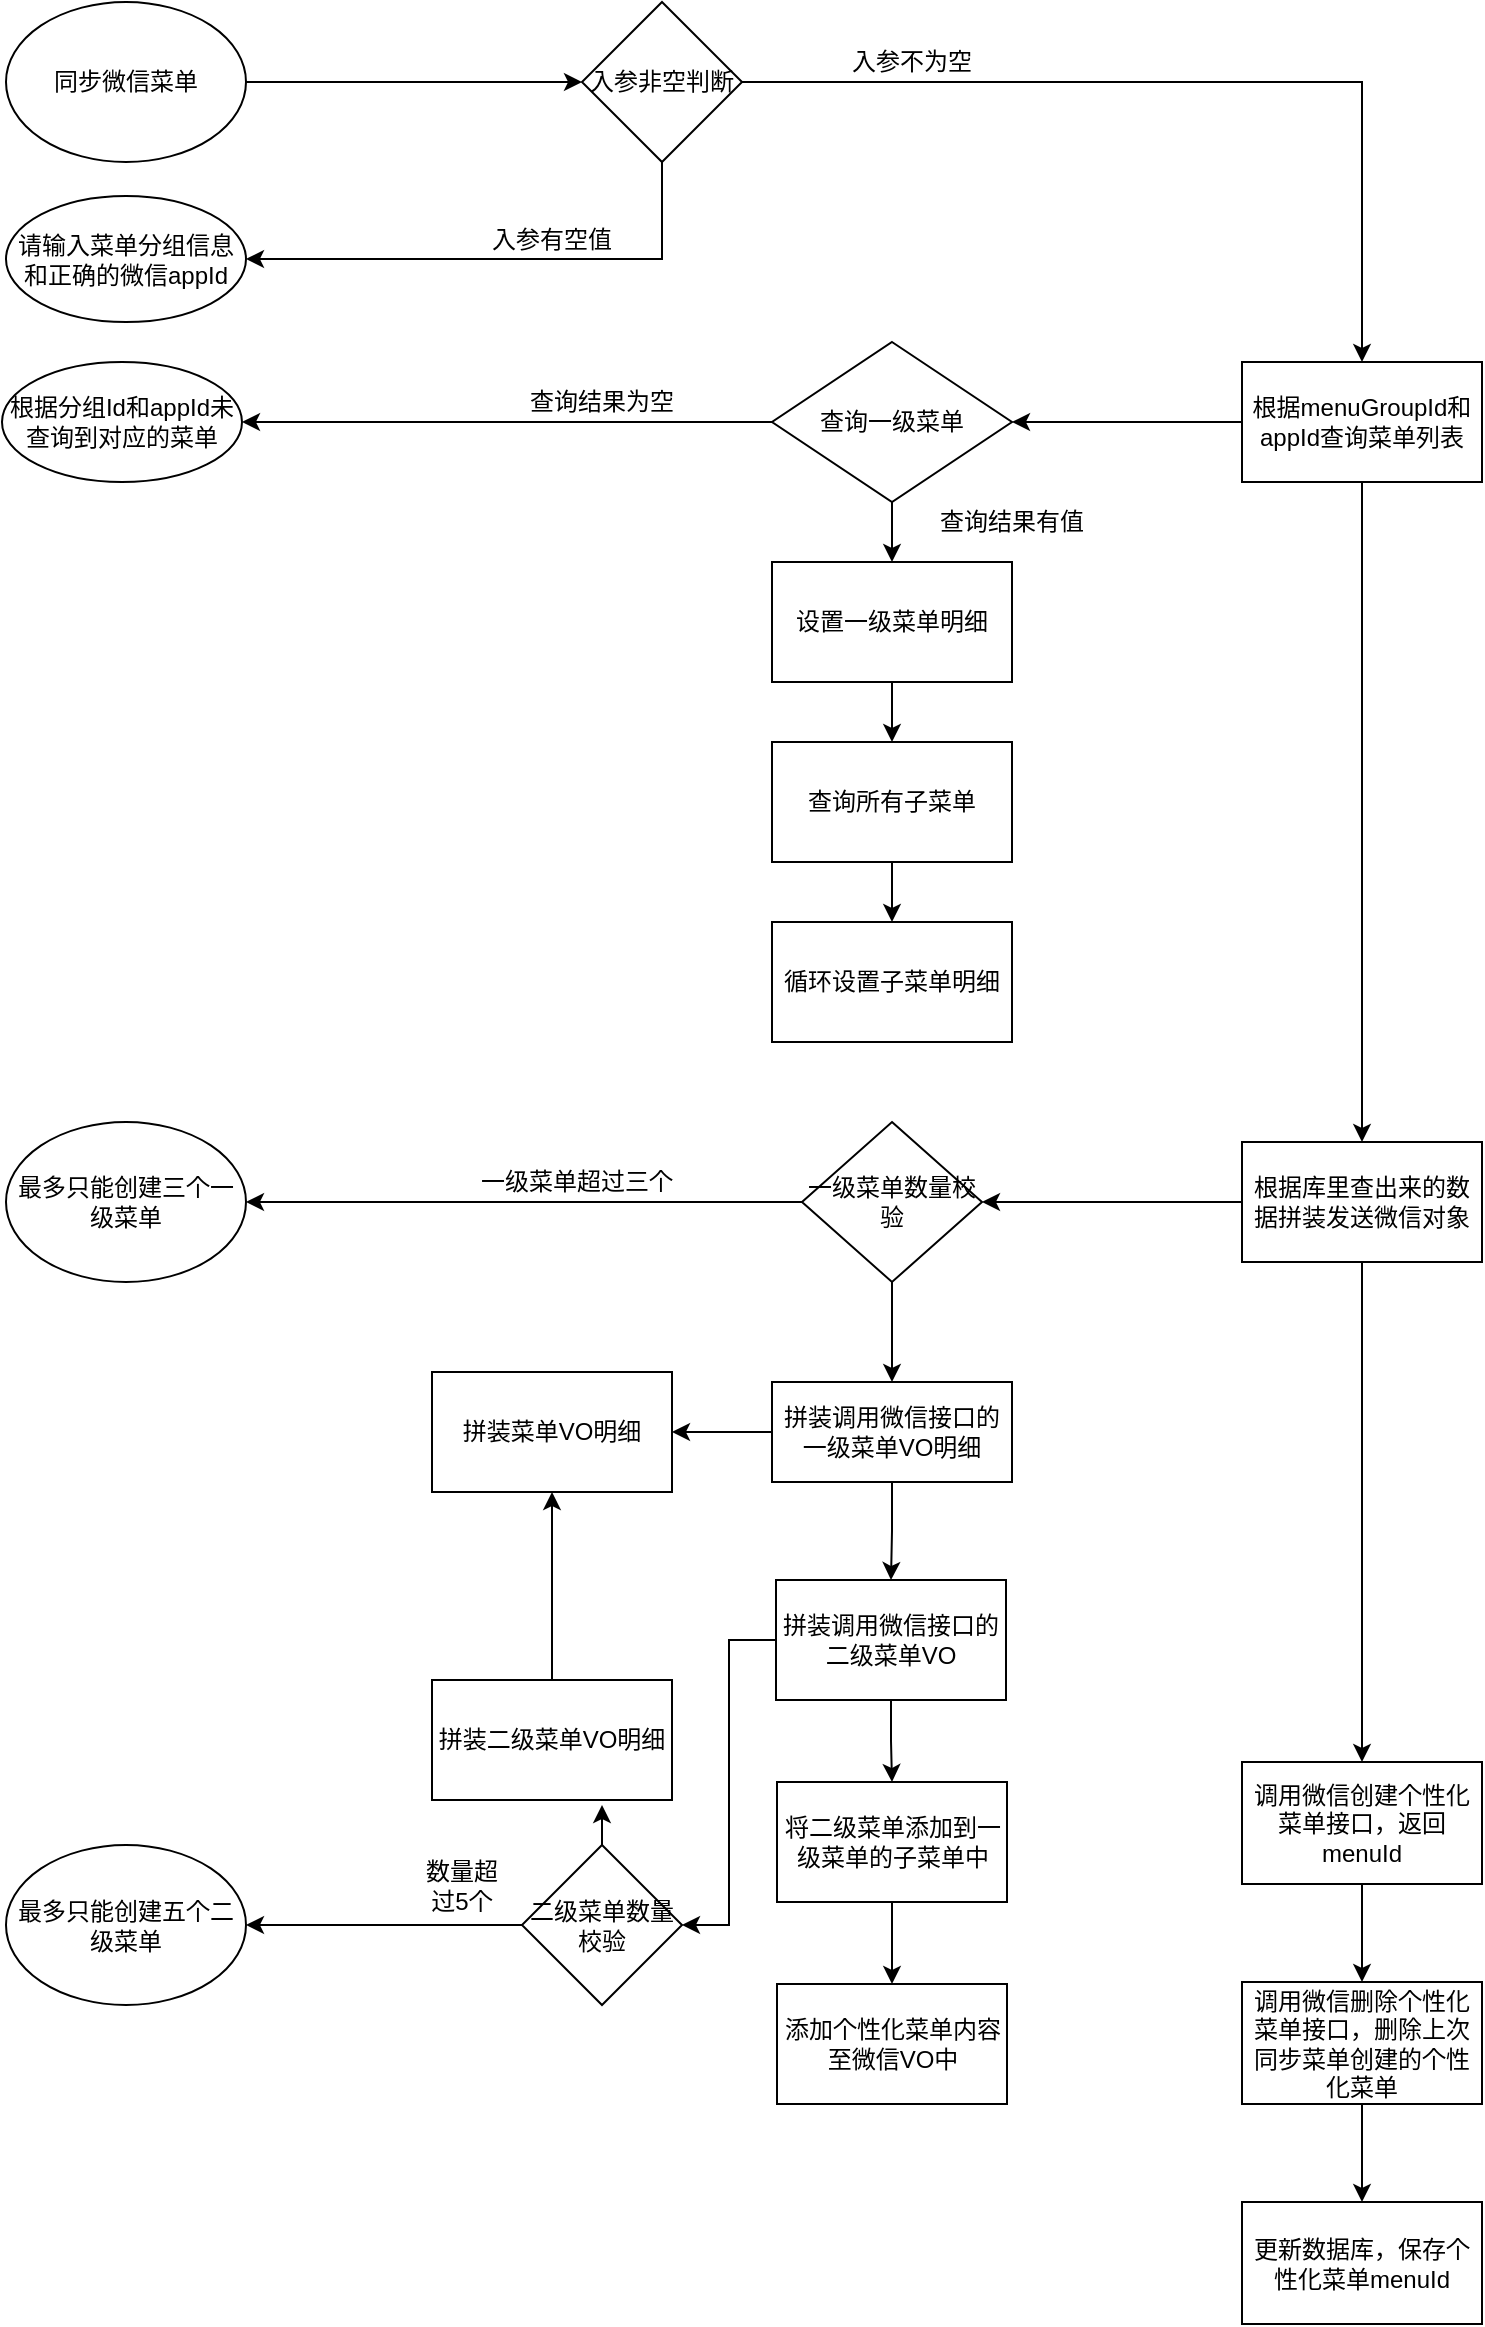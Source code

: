 <mxfile version="12.1.5" type="github" pages="1">
  <diagram id="2wywwgnPdGmNAfwlJ5xG" name="第 1 页">
    <mxGraphModel dx="854" dy="480" grid="1" gridSize="10" guides="1" tooltips="1" connect="1" arrows="1" fold="1" page="1" pageScale="1" pageWidth="827" pageHeight="1169" math="0" shadow="0">
      <root>
        <mxCell id="0"/>
        <mxCell id="1" parent="0"/>
        <mxCell id="wN9nyht_0yyj5oyMkxLu-4" style="edgeStyle=orthogonalEdgeStyle;rounded=0;orthogonalLoop=1;jettySize=auto;html=1;" edge="1" parent="1" source="wN9nyht_0yyj5oyMkxLu-1">
          <mxGeometry relative="1" as="geometry">
            <mxPoint x="300" y="90" as="targetPoint"/>
          </mxGeometry>
        </mxCell>
        <mxCell id="wN9nyht_0yyj5oyMkxLu-1" value="同步微信菜单" style="ellipse;whiteSpace=wrap;html=1;" vertex="1" parent="1">
          <mxGeometry x="12" y="50" width="120" height="80" as="geometry"/>
        </mxCell>
        <mxCell id="wN9nyht_0yyj5oyMkxLu-8" style="edgeStyle=orthogonalEdgeStyle;rounded=0;orthogonalLoop=1;jettySize=auto;html=1;" edge="1" parent="1" source="wN9nyht_0yyj5oyMkxLu-6" target="wN9nyht_0yyj5oyMkxLu-10">
          <mxGeometry relative="1" as="geometry">
            <mxPoint x="480" y="240" as="targetPoint"/>
          </mxGeometry>
        </mxCell>
        <mxCell id="wN9nyht_0yyj5oyMkxLu-31" style="edgeStyle=orthogonalEdgeStyle;rounded=0;orthogonalLoop=1;jettySize=auto;html=1;entryX=1;entryY=0.5;entryDx=0;entryDy=0;" edge="1" parent="1" source="wN9nyht_0yyj5oyMkxLu-6" target="wN9nyht_0yyj5oyMkxLu-7">
          <mxGeometry relative="1" as="geometry">
            <Array as="points">
              <mxPoint x="340" y="179"/>
            </Array>
          </mxGeometry>
        </mxCell>
        <mxCell id="wN9nyht_0yyj5oyMkxLu-6" value="入参非空判断" style="rhombus;whiteSpace=wrap;html=1;" vertex="1" parent="1">
          <mxGeometry x="300" y="50" width="80" height="80" as="geometry"/>
        </mxCell>
        <mxCell id="wN9nyht_0yyj5oyMkxLu-7" value="请输入菜单分组信息和正确的微信appId" style="ellipse;whiteSpace=wrap;html=1;" vertex="1" parent="1">
          <mxGeometry x="12" y="147" width="120" height="63" as="geometry"/>
        </mxCell>
        <mxCell id="wN9nyht_0yyj5oyMkxLu-14" value="" style="edgeStyle=orthogonalEdgeStyle;rounded=0;orthogonalLoop=1;jettySize=auto;html=1;" edge="1" parent="1" source="wN9nyht_0yyj5oyMkxLu-10" target="wN9nyht_0yyj5oyMkxLu-13">
          <mxGeometry relative="1" as="geometry"/>
        </mxCell>
        <mxCell id="wN9nyht_0yyj5oyMkxLu-18" value="" style="edgeStyle=orthogonalEdgeStyle;rounded=0;orthogonalLoop=1;jettySize=auto;html=1;entryX=1;entryY=0.5;entryDx=0;entryDy=0;" edge="1" parent="1" source="wN9nyht_0yyj5oyMkxLu-10" target="wN9nyht_0yyj5oyMkxLu-29">
          <mxGeometry relative="1" as="geometry">
            <mxPoint x="550" y="260" as="targetPoint"/>
          </mxGeometry>
        </mxCell>
        <mxCell id="wN9nyht_0yyj5oyMkxLu-10" value="根据menuGroupId和appId查询菜单列表" style="rounded=0;whiteSpace=wrap;html=1;" vertex="1" parent="1">
          <mxGeometry x="630" y="230" width="120" height="60" as="geometry"/>
        </mxCell>
        <mxCell id="wN9nyht_0yyj5oyMkxLu-16" value="" style="edgeStyle=orthogonalEdgeStyle;rounded=0;orthogonalLoop=1;jettySize=auto;html=1;entryX=0.5;entryY=0;entryDx=0;entryDy=0;" edge="1" parent="1" source="wN9nyht_0yyj5oyMkxLu-13" target="wN9nyht_0yyj5oyMkxLu-19">
          <mxGeometry relative="1" as="geometry">
            <mxPoint x="690" y="810" as="targetPoint"/>
          </mxGeometry>
        </mxCell>
        <mxCell id="wN9nyht_0yyj5oyMkxLu-46" value="" style="edgeStyle=orthogonalEdgeStyle;rounded=0;orthogonalLoop=1;jettySize=auto;html=1;entryX=1;entryY=0.5;entryDx=0;entryDy=0;" edge="1" parent="1" source="wN9nyht_0yyj5oyMkxLu-13" target="wN9nyht_0yyj5oyMkxLu-47">
          <mxGeometry relative="1" as="geometry">
            <mxPoint x="515" y="650" as="targetPoint"/>
          </mxGeometry>
        </mxCell>
        <mxCell id="wN9nyht_0yyj5oyMkxLu-13" value="根据库里查出来的数据拼装发送微信对象" style="rounded=0;whiteSpace=wrap;html=1;" vertex="1" parent="1">
          <mxGeometry x="630" y="620" width="120" height="60" as="geometry"/>
        </mxCell>
        <mxCell id="wN9nyht_0yyj5oyMkxLu-24" value="" style="edgeStyle=orthogonalEdgeStyle;rounded=0;orthogonalLoop=1;jettySize=auto;html=1;" edge="1" parent="1" source="wN9nyht_0yyj5oyMkxLu-19" target="wN9nyht_0yyj5oyMkxLu-23">
          <mxGeometry relative="1" as="geometry"/>
        </mxCell>
        <mxCell id="wN9nyht_0yyj5oyMkxLu-19" value="调用微信创建个性化菜单接口，返回menuId" style="rounded=0;whiteSpace=wrap;html=1;" vertex="1" parent="1">
          <mxGeometry x="630" y="930" width="120" height="61" as="geometry"/>
        </mxCell>
        <mxCell id="wN9nyht_0yyj5oyMkxLu-71" style="edgeStyle=orthogonalEdgeStyle;rounded=0;orthogonalLoop=1;jettySize=auto;html=1;entryX=0.5;entryY=0;entryDx=0;entryDy=0;" edge="1" parent="1" source="wN9nyht_0yyj5oyMkxLu-23" target="wN9nyht_0yyj5oyMkxLu-25">
          <mxGeometry relative="1" as="geometry"/>
        </mxCell>
        <mxCell id="wN9nyht_0yyj5oyMkxLu-23" value="调用微信删除个性化菜单接口，删除上次同步菜单创建的个性化菜单" style="rounded=0;whiteSpace=wrap;html=1;" vertex="1" parent="1">
          <mxGeometry x="630" y="1040" width="120" height="61" as="geometry"/>
        </mxCell>
        <mxCell id="wN9nyht_0yyj5oyMkxLu-25" value="更新数据库，保存个性化菜单menuId" style="rounded=0;whiteSpace=wrap;html=1;" vertex="1" parent="1">
          <mxGeometry x="630" y="1150" width="120" height="61" as="geometry"/>
        </mxCell>
        <mxCell id="wN9nyht_0yyj5oyMkxLu-34" style="edgeStyle=orthogonalEdgeStyle;rounded=0;orthogonalLoop=1;jettySize=auto;html=1;entryX=1;entryY=0.5;entryDx=0;entryDy=0;" edge="1" parent="1" source="wN9nyht_0yyj5oyMkxLu-29" target="wN9nyht_0yyj5oyMkxLu-30">
          <mxGeometry relative="1" as="geometry"/>
        </mxCell>
        <mxCell id="wN9nyht_0yyj5oyMkxLu-39" style="edgeStyle=orthogonalEdgeStyle;rounded=0;orthogonalLoop=1;jettySize=auto;html=1;entryX=0.5;entryY=0;entryDx=0;entryDy=0;" edge="1" parent="1" source="wN9nyht_0yyj5oyMkxLu-29" target="wN9nyht_0yyj5oyMkxLu-36">
          <mxGeometry relative="1" as="geometry"/>
        </mxCell>
        <mxCell id="wN9nyht_0yyj5oyMkxLu-29" value="&lt;span style=&quot;white-space: normal&quot;&gt;查询一级菜单&lt;/span&gt;" style="rhombus;whiteSpace=wrap;html=1;" vertex="1" parent="1">
          <mxGeometry x="395" y="220" width="120" height="80" as="geometry"/>
        </mxCell>
        <mxCell id="wN9nyht_0yyj5oyMkxLu-30" value="根据分组Id和appId未查询到对应的菜单" style="ellipse;whiteSpace=wrap;html=1;" vertex="1" parent="1">
          <mxGeometry x="10" y="230" width="120" height="60" as="geometry"/>
        </mxCell>
        <mxCell id="wN9nyht_0yyj5oyMkxLu-35" value="查询结果为空" style="text;html=1;strokeColor=none;fillColor=none;align=center;verticalAlign=middle;whiteSpace=wrap;rounded=0;" vertex="1" parent="1">
          <mxGeometry x="270" y="240" width="80" height="20" as="geometry"/>
        </mxCell>
        <mxCell id="wN9nyht_0yyj5oyMkxLu-38" value="" style="edgeStyle=orthogonalEdgeStyle;rounded=0;orthogonalLoop=1;jettySize=auto;html=1;" edge="1" parent="1" source="wN9nyht_0yyj5oyMkxLu-36" target="wN9nyht_0yyj5oyMkxLu-37">
          <mxGeometry relative="1" as="geometry"/>
        </mxCell>
        <mxCell id="wN9nyht_0yyj5oyMkxLu-36" value="设置一级菜单明细" style="rounded=0;whiteSpace=wrap;html=1;" vertex="1" parent="1">
          <mxGeometry x="395" y="330" width="120" height="60" as="geometry"/>
        </mxCell>
        <mxCell id="wN9nyht_0yyj5oyMkxLu-41" value="" style="edgeStyle=orthogonalEdgeStyle;rounded=0;orthogonalLoop=1;jettySize=auto;html=1;" edge="1" parent="1" source="wN9nyht_0yyj5oyMkxLu-37" target="wN9nyht_0yyj5oyMkxLu-40">
          <mxGeometry relative="1" as="geometry"/>
        </mxCell>
        <mxCell id="wN9nyht_0yyj5oyMkxLu-37" value="查询所有子菜单" style="rounded=0;whiteSpace=wrap;html=1;" vertex="1" parent="1">
          <mxGeometry x="395" y="420" width="120" height="60" as="geometry"/>
        </mxCell>
        <mxCell id="wN9nyht_0yyj5oyMkxLu-40" value="循环设置子菜单明细" style="rounded=0;whiteSpace=wrap;html=1;" vertex="1" parent="1">
          <mxGeometry x="395" y="510" width="120" height="60" as="geometry"/>
        </mxCell>
        <mxCell id="wN9nyht_0yyj5oyMkxLu-42" value="查询结果有值" style="text;html=1;strokeColor=none;fillColor=none;align=center;verticalAlign=middle;whiteSpace=wrap;rounded=0;" vertex="1" parent="1">
          <mxGeometry x="470" y="300" width="90" height="20" as="geometry"/>
        </mxCell>
        <mxCell id="wN9nyht_0yyj5oyMkxLu-43" value="入参有空值" style="text;html=1;strokeColor=none;fillColor=none;align=center;verticalAlign=middle;whiteSpace=wrap;rounded=0;" vertex="1" parent="1">
          <mxGeometry x="250" y="159" width="70" height="20" as="geometry"/>
        </mxCell>
        <mxCell id="wN9nyht_0yyj5oyMkxLu-44" value="入参不为空" style="text;html=1;strokeColor=none;fillColor=none;align=center;verticalAlign=middle;whiteSpace=wrap;rounded=0;" vertex="1" parent="1">
          <mxGeometry x="420" y="70" width="90" height="20" as="geometry"/>
        </mxCell>
        <mxCell id="wN9nyht_0yyj5oyMkxLu-52" style="edgeStyle=orthogonalEdgeStyle;rounded=0;orthogonalLoop=1;jettySize=auto;html=1;entryX=1;entryY=0.5;entryDx=0;entryDy=0;" edge="1" parent="1" source="wN9nyht_0yyj5oyMkxLu-47" target="wN9nyht_0yyj5oyMkxLu-51">
          <mxGeometry relative="1" as="geometry"/>
        </mxCell>
        <mxCell id="wN9nyht_0yyj5oyMkxLu-57" style="edgeStyle=orthogonalEdgeStyle;rounded=0;orthogonalLoop=1;jettySize=auto;html=1;entryX=0.5;entryY=0;entryDx=0;entryDy=0;" edge="1" parent="1" source="wN9nyht_0yyj5oyMkxLu-47" target="wN9nyht_0yyj5oyMkxLu-56">
          <mxGeometry relative="1" as="geometry"/>
        </mxCell>
        <mxCell id="wN9nyht_0yyj5oyMkxLu-47" value="&lt;span style=&quot;white-space: normal&quot;&gt;一级菜单数量校验&lt;/span&gt;" style="rhombus;whiteSpace=wrap;html=1;" vertex="1" parent="1">
          <mxGeometry x="410" y="610" width="90" height="80" as="geometry"/>
        </mxCell>
        <mxCell id="wN9nyht_0yyj5oyMkxLu-51" value="最多只能创建三个一级菜单" style="ellipse;whiteSpace=wrap;html=1;" vertex="1" parent="1">
          <mxGeometry x="12" y="610" width="120" height="80" as="geometry"/>
        </mxCell>
        <mxCell id="wN9nyht_0yyj5oyMkxLu-53" value="一级菜单超过三个" style="text;html=1;strokeColor=none;fillColor=none;align=center;verticalAlign=middle;whiteSpace=wrap;rounded=0;" vertex="1" parent="1">
          <mxGeometry x="245" y="630" width="105" height="20" as="geometry"/>
        </mxCell>
        <mxCell id="wN9nyht_0yyj5oyMkxLu-61" style="edgeStyle=orthogonalEdgeStyle;rounded=0;orthogonalLoop=1;jettySize=auto;html=1;entryX=0.5;entryY=0;entryDx=0;entryDy=0;" edge="1" parent="1" source="wN9nyht_0yyj5oyMkxLu-56" target="wN9nyht_0yyj5oyMkxLu-58">
          <mxGeometry relative="1" as="geometry"/>
        </mxCell>
        <mxCell id="wN9nyht_0yyj5oyMkxLu-73" style="edgeStyle=orthogonalEdgeStyle;rounded=0;orthogonalLoop=1;jettySize=auto;html=1;entryX=1;entryY=0.5;entryDx=0;entryDy=0;" edge="1" parent="1" source="wN9nyht_0yyj5oyMkxLu-56" target="wN9nyht_0yyj5oyMkxLu-72">
          <mxGeometry relative="1" as="geometry"/>
        </mxCell>
        <mxCell id="wN9nyht_0yyj5oyMkxLu-56" value="拼装调用微信接口的一级菜单VO明细" style="rounded=0;whiteSpace=wrap;html=1;" vertex="1" parent="1">
          <mxGeometry x="395" y="740" width="120" height="50" as="geometry"/>
        </mxCell>
        <mxCell id="wN9nyht_0yyj5oyMkxLu-60" style="edgeStyle=orthogonalEdgeStyle;rounded=0;orthogonalLoop=1;jettySize=auto;html=1;entryX=1;entryY=0.5;entryDx=0;entryDy=0;" edge="1" parent="1" source="wN9nyht_0yyj5oyMkxLu-58" target="wN9nyht_0yyj5oyMkxLu-59">
          <mxGeometry relative="1" as="geometry"/>
        </mxCell>
        <mxCell id="wN9nyht_0yyj5oyMkxLu-68" value="" style="edgeStyle=orthogonalEdgeStyle;rounded=0;orthogonalLoop=1;jettySize=auto;html=1;" edge="1" parent="1" source="wN9nyht_0yyj5oyMkxLu-58" target="wN9nyht_0yyj5oyMkxLu-67">
          <mxGeometry relative="1" as="geometry"/>
        </mxCell>
        <mxCell id="wN9nyht_0yyj5oyMkxLu-58" value="拼装调用微信接口的二级菜单VO" style="rounded=0;whiteSpace=wrap;html=1;" vertex="1" parent="1">
          <mxGeometry x="397" y="839" width="115" height="60" as="geometry"/>
        </mxCell>
        <mxCell id="wN9nyht_0yyj5oyMkxLu-70" value="" style="edgeStyle=orthogonalEdgeStyle;rounded=0;orthogonalLoop=1;jettySize=auto;html=1;" edge="1" parent="1" source="wN9nyht_0yyj5oyMkxLu-67" target="wN9nyht_0yyj5oyMkxLu-69">
          <mxGeometry relative="1" as="geometry"/>
        </mxCell>
        <mxCell id="wN9nyht_0yyj5oyMkxLu-67" value="将二级菜单添加到一级菜单的子菜单中" style="rounded=0;whiteSpace=wrap;html=1;" vertex="1" parent="1">
          <mxGeometry x="397.5" y="940" width="115" height="60" as="geometry"/>
        </mxCell>
        <mxCell id="wN9nyht_0yyj5oyMkxLu-69" value="添加个性化菜单内容至微信VO中" style="rounded=0;whiteSpace=wrap;html=1;" vertex="1" parent="1">
          <mxGeometry x="397.5" y="1041" width="115" height="60" as="geometry"/>
        </mxCell>
        <mxCell id="wN9nyht_0yyj5oyMkxLu-63" style="edgeStyle=orthogonalEdgeStyle;rounded=0;orthogonalLoop=1;jettySize=auto;html=1;entryX=1;entryY=0.5;entryDx=0;entryDy=0;" edge="1" parent="1" source="wN9nyht_0yyj5oyMkxLu-59" target="wN9nyht_0yyj5oyMkxLu-62">
          <mxGeometry relative="1" as="geometry"/>
        </mxCell>
        <mxCell id="wN9nyht_0yyj5oyMkxLu-75" style="edgeStyle=orthogonalEdgeStyle;rounded=0;orthogonalLoop=1;jettySize=auto;html=1;" edge="1" parent="1" source="wN9nyht_0yyj5oyMkxLu-59">
          <mxGeometry relative="1" as="geometry">
            <mxPoint x="310" y="951.5" as="targetPoint"/>
          </mxGeometry>
        </mxCell>
        <mxCell id="wN9nyht_0yyj5oyMkxLu-59" value="二级菜单数量校验" style="rhombus;whiteSpace=wrap;html=1;" vertex="1" parent="1">
          <mxGeometry x="270" y="971.5" width="80" height="80" as="geometry"/>
        </mxCell>
        <mxCell id="wN9nyht_0yyj5oyMkxLu-62" value="最多只能创建五个二级菜单" style="ellipse;whiteSpace=wrap;html=1;" vertex="1" parent="1">
          <mxGeometry x="12" y="971.5" width="120" height="80" as="geometry"/>
        </mxCell>
        <mxCell id="wN9nyht_0yyj5oyMkxLu-64" value="数量超过5个" style="text;html=1;strokeColor=none;fillColor=none;align=center;verticalAlign=middle;whiteSpace=wrap;rounded=0;" vertex="1" parent="1">
          <mxGeometry x="220" y="981.5" width="40" height="20" as="geometry"/>
        </mxCell>
        <mxCell id="wN9nyht_0yyj5oyMkxLu-76" style="edgeStyle=orthogonalEdgeStyle;rounded=0;orthogonalLoop=1;jettySize=auto;html=1;entryX=0.5;entryY=1;entryDx=0;entryDy=0;" edge="1" parent="1" source="wN9nyht_0yyj5oyMkxLu-65" target="wN9nyht_0yyj5oyMkxLu-72">
          <mxGeometry relative="1" as="geometry"/>
        </mxCell>
        <mxCell id="wN9nyht_0yyj5oyMkxLu-65" value="拼装二级菜单VO明细" style="rounded=0;whiteSpace=wrap;html=1;" vertex="1" parent="1">
          <mxGeometry x="225" y="889" width="120" height="60" as="geometry"/>
        </mxCell>
        <mxCell id="wN9nyht_0yyj5oyMkxLu-72" value="拼装菜单VO明细" style="rounded=0;whiteSpace=wrap;html=1;" vertex="1" parent="1">
          <mxGeometry x="225" y="735" width="120" height="60" as="geometry"/>
        </mxCell>
      </root>
    </mxGraphModel>
  </diagram>
</mxfile>
